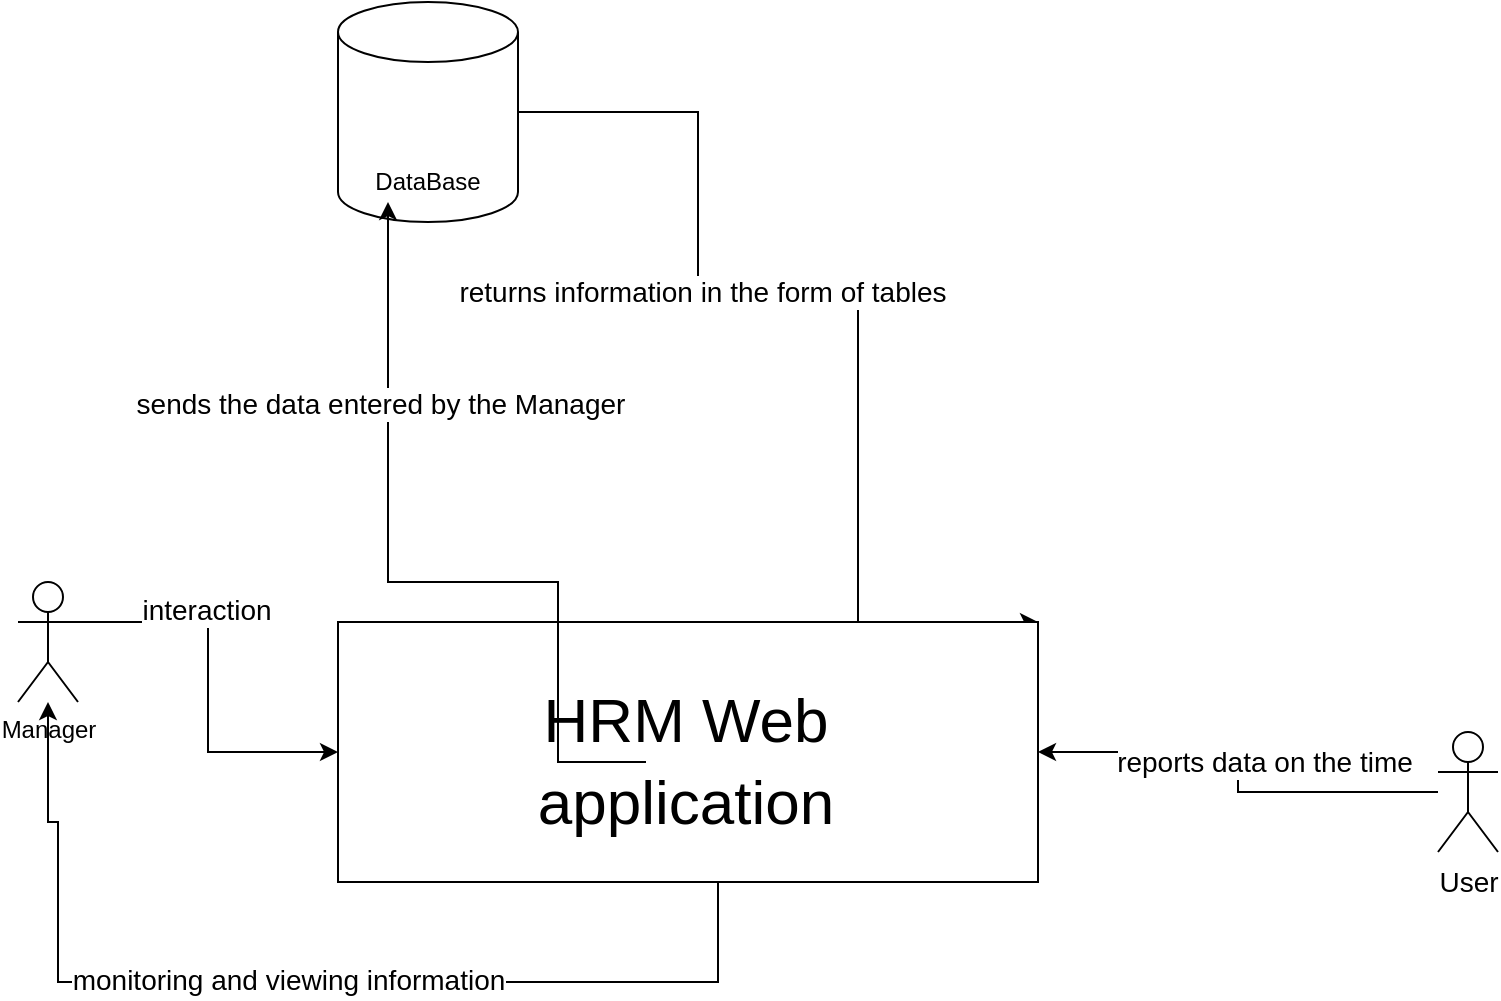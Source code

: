 <mxfile version="14.0.0" type="github"><diagram id="YfDXxPbm8zt-vluqCriu" name="Page-1"><mxGraphModel dx="1350" dy="782" grid="1" gridSize="10" guides="1" tooltips="1" connect="1" arrows="1" fold="1" page="1" pageScale="1" pageWidth="827" pageHeight="1169" math="0" shadow="0"><root><mxCell id="0"/><mxCell id="1" parent="0"/><mxCell id="WsCITAgmC2RM82wgS8ow-24" style="edgeStyle=orthogonalEdgeStyle;rounded=0;orthogonalLoop=1;jettySize=auto;html=1;entryX=1;entryY=0;entryDx=0;entryDy=0;fontSize=14;" edge="1" parent="1" source="WsCITAgmC2RM82wgS8ow-1" target="WsCITAgmC2RM82wgS8ow-3"><mxGeometry relative="1" as="geometry"><Array as="points"><mxPoint x="400" y="85"/><mxPoint x="400" y="180"/><mxPoint x="480" y="180"/><mxPoint x="480" y="340"/></Array></mxGeometry></mxCell><mxCell id="WsCITAgmC2RM82wgS8ow-25" value="returns information in the form of tables" style="edgeLabel;html=1;align=center;verticalAlign=middle;resizable=0;points=[];fontSize=14;" vertex="1" connectable="0" parent="WsCITAgmC2RM82wgS8ow-24"><mxGeometry x="-0.301" y="2" relative="1" as="geometry"><mxPoint as="offset"/></mxGeometry></mxCell><mxCell id="WsCITAgmC2RM82wgS8ow-1" value="" style="shape=cylinder3;whiteSpace=wrap;html=1;boundedLbl=1;backgroundOutline=1;size=15;" vertex="1" parent="1"><mxGeometry x="220" y="30" width="90" height="110" as="geometry"/></mxCell><mxCell id="WsCITAgmC2RM82wgS8ow-2" value="DataBase" style="text;html=1;strokeColor=none;fillColor=none;align=center;verticalAlign=middle;whiteSpace=wrap;rounded=0;" vertex="1" parent="1"><mxGeometry x="245" y="110" width="40" height="20" as="geometry"/></mxCell><mxCell id="WsCITAgmC2RM82wgS8ow-26" style="edgeStyle=orthogonalEdgeStyle;rounded=0;orthogonalLoop=1;jettySize=auto;html=1;fontSize=14;" edge="1" parent="1" source="WsCITAgmC2RM82wgS8ow-3" target="WsCITAgmC2RM82wgS8ow-7"><mxGeometry relative="1" as="geometry"><mxPoint x="140" y="440" as="targetPoint"/><Array as="points"><mxPoint x="410" y="520"/><mxPoint x="80" y="520"/><mxPoint x="80" y="440"/><mxPoint x="75" y="440"/></Array></mxGeometry></mxCell><mxCell id="WsCITAgmC2RM82wgS8ow-27" value="monitoring and viewing information" style="edgeLabel;html=1;align=center;verticalAlign=middle;resizable=0;points=[];fontSize=14;" vertex="1" connectable="0" parent="WsCITAgmC2RM82wgS8ow-26"><mxGeometry x="0.009" y="-1" relative="1" as="geometry"><mxPoint as="offset"/></mxGeometry></mxCell><mxCell id="WsCITAgmC2RM82wgS8ow-3" value="" style="rounded=0;whiteSpace=wrap;html=1;" vertex="1" parent="1"><mxGeometry x="220" y="340" width="350" height="130" as="geometry"/></mxCell><mxCell id="WsCITAgmC2RM82wgS8ow-21" style="edgeStyle=orthogonalEdgeStyle;rounded=0;orthogonalLoop=1;jettySize=auto;html=1;entryX=0;entryY=1;entryDx=0;entryDy=0;fontSize=14;" edge="1" parent="1" source="WsCITAgmC2RM82wgS8ow-4" target="WsCITAgmC2RM82wgS8ow-2"><mxGeometry relative="1" as="geometry"><Array as="points"><mxPoint x="330" y="410"/><mxPoint x="330" y="320"/><mxPoint x="245" y="320"/></Array></mxGeometry></mxCell><mxCell id="WsCITAgmC2RM82wgS8ow-22" value="sends the data entered by the Manager" style="edgeLabel;html=1;align=center;verticalAlign=middle;resizable=0;points=[];fontSize=14;" vertex="1" connectable="0" parent="WsCITAgmC2RM82wgS8ow-21"><mxGeometry x="0.507" y="4" relative="1" as="geometry"><mxPoint as="offset"/></mxGeometry></mxCell><mxCell id="WsCITAgmC2RM82wgS8ow-4" value="&lt;p style=&quot;line-height: 130% ; font-size: 31px&quot;&gt;HRM Web application&lt;/p&gt;" style="text;html=1;strokeColor=none;fillColor=none;align=center;verticalAlign=middle;whiteSpace=wrap;rounded=0;" vertex="1" parent="1"><mxGeometry x="374" y="400" width="40" height="20" as="geometry"/></mxCell><mxCell id="WsCITAgmC2RM82wgS8ow-11" style="edgeStyle=orthogonalEdgeStyle;rounded=0;orthogonalLoop=1;jettySize=auto;html=1;exitX=1;exitY=0.333;exitDx=0;exitDy=0;exitPerimeter=0;" edge="1" parent="1" source="WsCITAgmC2RM82wgS8ow-7" target="WsCITAgmC2RM82wgS8ow-3"><mxGeometry relative="1" as="geometry"/></mxCell><mxCell id="WsCITAgmC2RM82wgS8ow-12" value="interaction" style="edgeLabel;html=1;align=center;verticalAlign=middle;resizable=0;points=[];fontSize=14;" vertex="1" connectable="0" parent="WsCITAgmC2RM82wgS8ow-11"><mxGeometry x="-0.333" y="4" relative="1" as="geometry"><mxPoint x="-5" y="-6" as="offset"/></mxGeometry></mxCell><mxCell id="WsCITAgmC2RM82wgS8ow-7" value="Manager" style="shape=umlActor;verticalLabelPosition=bottom;verticalAlign=top;html=1;outlineConnect=0;" vertex="1" parent="1"><mxGeometry x="60" y="320" width="30" height="60" as="geometry"/></mxCell><mxCell id="WsCITAgmC2RM82wgS8ow-10" style="edgeStyle=orthogonalEdgeStyle;rounded=0;orthogonalLoop=1;jettySize=auto;html=1;exitX=0.5;exitY=1;exitDx=0;exitDy=0;" edge="1" parent="1" source="WsCITAgmC2RM82wgS8ow-4" target="WsCITAgmC2RM82wgS8ow-4"><mxGeometry relative="1" as="geometry"/></mxCell><mxCell id="WsCITAgmC2RM82wgS8ow-19" style="edgeStyle=orthogonalEdgeStyle;rounded=0;orthogonalLoop=1;jettySize=auto;html=1;fontSize=14;" edge="1" parent="1" source="WsCITAgmC2RM82wgS8ow-18" target="WsCITAgmC2RM82wgS8ow-3"><mxGeometry relative="1" as="geometry"/></mxCell><mxCell id="WsCITAgmC2RM82wgS8ow-20" value="reports data on the time" style="edgeLabel;html=1;align=center;verticalAlign=middle;resizable=0;points=[];fontSize=14;" vertex="1" connectable="0" parent="WsCITAgmC2RM82wgS8ow-19"><mxGeometry x="-0.329" y="4" relative="1" as="geometry"><mxPoint x="-13" y="-19" as="offset"/></mxGeometry></mxCell><mxCell id="WsCITAgmC2RM82wgS8ow-18" value="User" style="shape=umlActor;verticalLabelPosition=bottom;verticalAlign=top;html=1;outlineConnect=0;fontSize=14;" vertex="1" parent="1"><mxGeometry x="770" y="395" width="30" height="60" as="geometry"/></mxCell><mxCell id="WsCITAgmC2RM82wgS8ow-23" style="edgeStyle=orthogonalEdgeStyle;rounded=0;orthogonalLoop=1;jettySize=auto;html=1;exitX=0.5;exitY=1;exitDx=0;exitDy=0;fontSize=14;" edge="1" parent="1" source="WsCITAgmC2RM82wgS8ow-2" target="WsCITAgmC2RM82wgS8ow-2"><mxGeometry relative="1" as="geometry"/></mxCell></root></mxGraphModel></diagram></mxfile>
